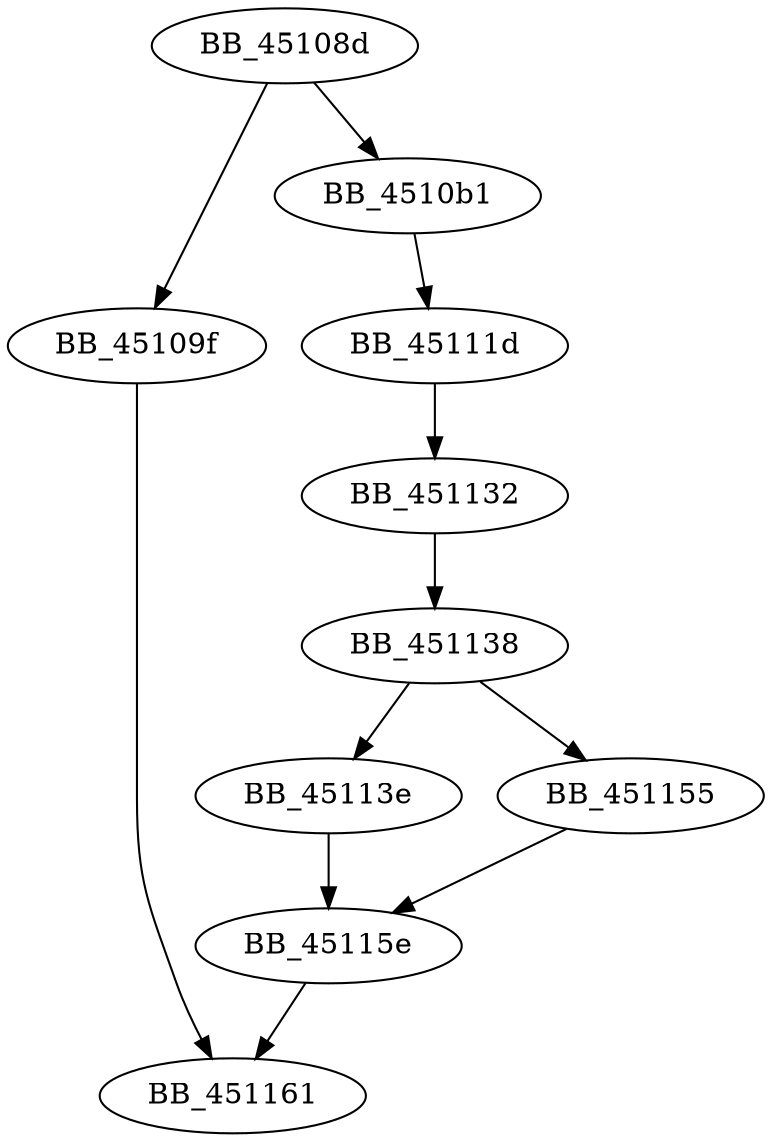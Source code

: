 DiGraph sub_45108D{
BB_45108d->BB_45109f
BB_45108d->BB_4510b1
BB_45109f->BB_451161
BB_4510b1->BB_45111d
BB_45111d->BB_451132
BB_451132->BB_451138
BB_451138->BB_45113e
BB_451138->BB_451155
BB_45113e->BB_45115e
BB_451155->BB_45115e
BB_45115e->BB_451161
}
